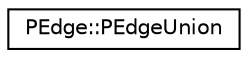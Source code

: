 digraph G
{
  edge [fontname="Helvetica",fontsize="10",labelfontname="Helvetica",labelfontsize="10"];
  node [fontname="Helvetica",fontsize="10",shape=record];
  rankdir=LR;
  Node1 [label="PEdge::PEdgeUnion",height=0.2,width=0.4,color="black", fillcolor="white", style="filled",URL="$d4/d41/unionPEdge_1_1PEdgeUnion.html"];
}
